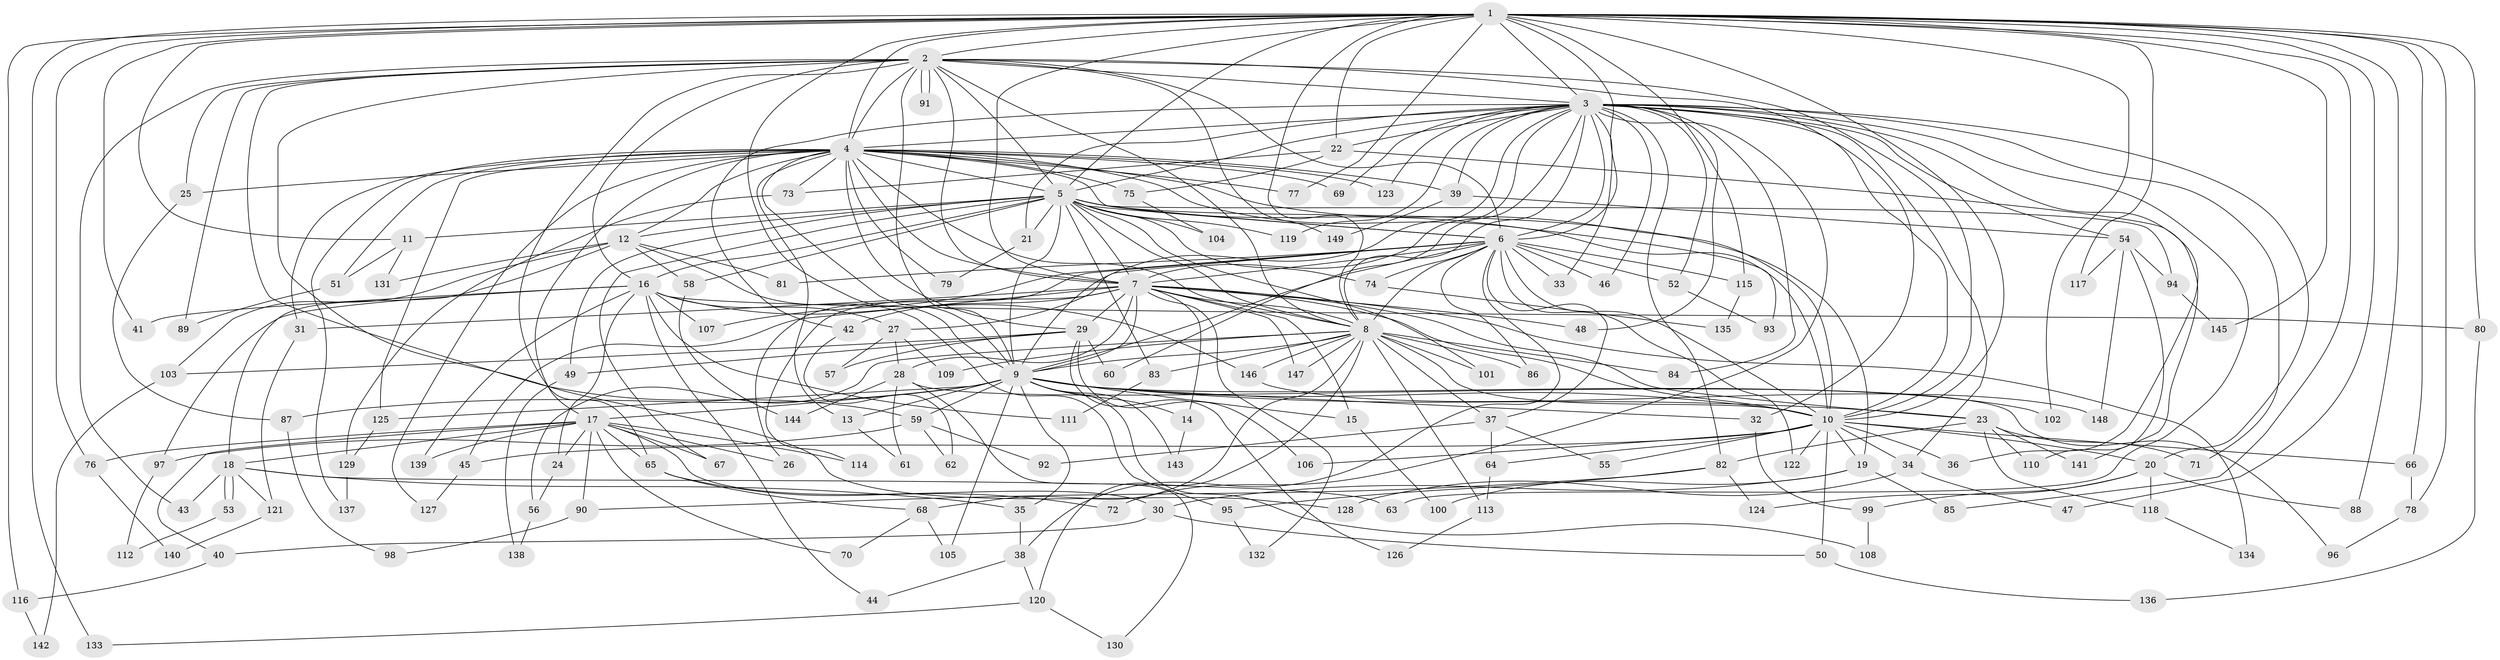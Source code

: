 // coarse degree distribution, {23: 0.008849557522123894, 21: 0.017699115044247787, 29: 0.008849557522123894, 25: 0.008849557522123894, 22: 0.008849557522123894, 34: 0.008849557522123894, 19: 0.017699115044247787, 5: 0.05309734513274336, 9: 0.017699115044247787, 3: 0.2743362831858407, 2: 0.46017699115044247, 12: 0.008849557522123894, 15: 0.008849557522123894, 8: 0.017699115044247787, 7: 0.008849557522123894, 4: 0.05309734513274336, 6: 0.017699115044247787}
// Generated by graph-tools (version 1.1) at 2025/23/03/03/25 07:23:48]
// undirected, 149 vertices, 323 edges
graph export_dot {
graph [start="1"]
  node [color=gray90,style=filled];
  1;
  2;
  3;
  4;
  5;
  6;
  7;
  8;
  9;
  10;
  11;
  12;
  13;
  14;
  15;
  16;
  17;
  18;
  19;
  20;
  21;
  22;
  23;
  24;
  25;
  26;
  27;
  28;
  29;
  30;
  31;
  32;
  33;
  34;
  35;
  36;
  37;
  38;
  39;
  40;
  41;
  42;
  43;
  44;
  45;
  46;
  47;
  48;
  49;
  50;
  51;
  52;
  53;
  54;
  55;
  56;
  57;
  58;
  59;
  60;
  61;
  62;
  63;
  64;
  65;
  66;
  67;
  68;
  69;
  70;
  71;
  72;
  73;
  74;
  75;
  76;
  77;
  78;
  79;
  80;
  81;
  82;
  83;
  84;
  85;
  86;
  87;
  88;
  89;
  90;
  91;
  92;
  93;
  94;
  95;
  96;
  97;
  98;
  99;
  100;
  101;
  102;
  103;
  104;
  105;
  106;
  107;
  108;
  109;
  110;
  111;
  112;
  113;
  114;
  115;
  116;
  117;
  118;
  119;
  120;
  121;
  122;
  123;
  124;
  125;
  126;
  127;
  128;
  129;
  130;
  131;
  132;
  133;
  134;
  135;
  136;
  137;
  138;
  139;
  140;
  141;
  142;
  143;
  144;
  145;
  146;
  147;
  148;
  149;
  1 -- 2;
  1 -- 3;
  1 -- 4;
  1 -- 5;
  1 -- 6;
  1 -- 7;
  1 -- 8;
  1 -- 9;
  1 -- 10;
  1 -- 11;
  1 -- 22;
  1 -- 41;
  1 -- 47;
  1 -- 66;
  1 -- 76;
  1 -- 77;
  1 -- 78;
  1 -- 80;
  1 -- 85;
  1 -- 88;
  1 -- 102;
  1 -- 115;
  1 -- 116;
  1 -- 117;
  1 -- 133;
  1 -- 145;
  2 -- 3;
  2 -- 4;
  2 -- 5;
  2 -- 6;
  2 -- 7;
  2 -- 8;
  2 -- 9;
  2 -- 10;
  2 -- 16;
  2 -- 25;
  2 -- 32;
  2 -- 43;
  2 -- 59;
  2 -- 65;
  2 -- 89;
  2 -- 91;
  2 -- 91;
  2 -- 128;
  2 -- 149;
  3 -- 4;
  3 -- 5;
  3 -- 6;
  3 -- 7;
  3 -- 8;
  3 -- 9;
  3 -- 10;
  3 -- 20;
  3 -- 21;
  3 -- 22;
  3 -- 33;
  3 -- 34;
  3 -- 36;
  3 -- 39;
  3 -- 42;
  3 -- 46;
  3 -- 48;
  3 -- 52;
  3 -- 54;
  3 -- 60;
  3 -- 63;
  3 -- 69;
  3 -- 71;
  3 -- 72;
  3 -- 82;
  3 -- 84;
  3 -- 119;
  3 -- 123;
  4 -- 5;
  4 -- 6;
  4 -- 7;
  4 -- 8;
  4 -- 9;
  4 -- 10;
  4 -- 12;
  4 -- 13;
  4 -- 17;
  4 -- 25;
  4 -- 29;
  4 -- 31;
  4 -- 39;
  4 -- 51;
  4 -- 69;
  4 -- 73;
  4 -- 75;
  4 -- 77;
  4 -- 79;
  4 -- 93;
  4 -- 123;
  4 -- 125;
  4 -- 127;
  4 -- 137;
  5 -- 6;
  5 -- 7;
  5 -- 8;
  5 -- 9;
  5 -- 10;
  5 -- 11;
  5 -- 12;
  5 -- 16;
  5 -- 19;
  5 -- 21;
  5 -- 49;
  5 -- 58;
  5 -- 67;
  5 -- 74;
  5 -- 83;
  5 -- 94;
  5 -- 101;
  5 -- 104;
  5 -- 119;
  6 -- 7;
  6 -- 8;
  6 -- 9;
  6 -- 10;
  6 -- 26;
  6 -- 27;
  6 -- 33;
  6 -- 37;
  6 -- 38;
  6 -- 46;
  6 -- 52;
  6 -- 74;
  6 -- 81;
  6 -- 86;
  6 -- 107;
  6 -- 115;
  6 -- 122;
  7 -- 8;
  7 -- 9;
  7 -- 10;
  7 -- 14;
  7 -- 15;
  7 -- 23;
  7 -- 28;
  7 -- 29;
  7 -- 31;
  7 -- 42;
  7 -- 45;
  7 -- 48;
  7 -- 114;
  7 -- 132;
  7 -- 134;
  7 -- 147;
  8 -- 9;
  8 -- 10;
  8 -- 37;
  8 -- 56;
  8 -- 68;
  8 -- 83;
  8 -- 84;
  8 -- 86;
  8 -- 101;
  8 -- 109;
  8 -- 113;
  8 -- 120;
  8 -- 146;
  8 -- 147;
  9 -- 10;
  9 -- 13;
  9 -- 14;
  9 -- 15;
  9 -- 17;
  9 -- 23;
  9 -- 32;
  9 -- 35;
  9 -- 59;
  9 -- 87;
  9 -- 102;
  9 -- 105;
  9 -- 108;
  9 -- 125;
  9 -- 143;
  10 -- 19;
  10 -- 20;
  10 -- 34;
  10 -- 36;
  10 -- 45;
  10 -- 50;
  10 -- 55;
  10 -- 64;
  10 -- 66;
  10 -- 106;
  10 -- 122;
  11 -- 51;
  11 -- 131;
  12 -- 18;
  12 -- 58;
  12 -- 81;
  12 -- 95;
  12 -- 103;
  12 -- 131;
  13 -- 61;
  14 -- 143;
  15 -- 100;
  16 -- 24;
  16 -- 27;
  16 -- 41;
  16 -- 44;
  16 -- 80;
  16 -- 97;
  16 -- 107;
  16 -- 111;
  16 -- 139;
  16 -- 146;
  17 -- 18;
  17 -- 24;
  17 -- 26;
  17 -- 30;
  17 -- 40;
  17 -- 65;
  17 -- 67;
  17 -- 70;
  17 -- 76;
  17 -- 90;
  17 -- 114;
  17 -- 139;
  18 -- 35;
  18 -- 43;
  18 -- 53;
  18 -- 53;
  18 -- 63;
  18 -- 121;
  19 -- 30;
  19 -- 85;
  19 -- 100;
  20 -- 88;
  20 -- 99;
  20 -- 118;
  20 -- 124;
  21 -- 79;
  22 -- 73;
  22 -- 75;
  22 -- 141;
  23 -- 71;
  23 -- 82;
  23 -- 110;
  23 -- 118;
  23 -- 141;
  24 -- 56;
  25 -- 87;
  27 -- 28;
  27 -- 57;
  27 -- 109;
  28 -- 61;
  28 -- 96;
  28 -- 130;
  28 -- 144;
  29 -- 49;
  29 -- 57;
  29 -- 60;
  29 -- 103;
  29 -- 106;
  29 -- 126;
  30 -- 40;
  30 -- 50;
  31 -- 121;
  32 -- 99;
  34 -- 47;
  34 -- 128;
  35 -- 38;
  37 -- 55;
  37 -- 64;
  37 -- 92;
  38 -- 44;
  38 -- 120;
  39 -- 54;
  39 -- 149;
  40 -- 116;
  42 -- 62;
  45 -- 127;
  49 -- 138;
  50 -- 136;
  51 -- 89;
  52 -- 93;
  53 -- 112;
  54 -- 94;
  54 -- 110;
  54 -- 117;
  54 -- 148;
  56 -- 138;
  58 -- 144;
  59 -- 62;
  59 -- 92;
  59 -- 97;
  64 -- 113;
  65 -- 68;
  65 -- 72;
  66 -- 78;
  68 -- 70;
  68 -- 105;
  73 -- 129;
  74 -- 135;
  75 -- 104;
  76 -- 140;
  78 -- 96;
  80 -- 136;
  82 -- 90;
  82 -- 95;
  82 -- 124;
  83 -- 111;
  87 -- 98;
  90 -- 98;
  94 -- 145;
  95 -- 132;
  97 -- 112;
  99 -- 108;
  103 -- 142;
  113 -- 126;
  115 -- 135;
  116 -- 142;
  118 -- 134;
  120 -- 130;
  120 -- 133;
  121 -- 140;
  125 -- 129;
  129 -- 137;
  146 -- 148;
}
